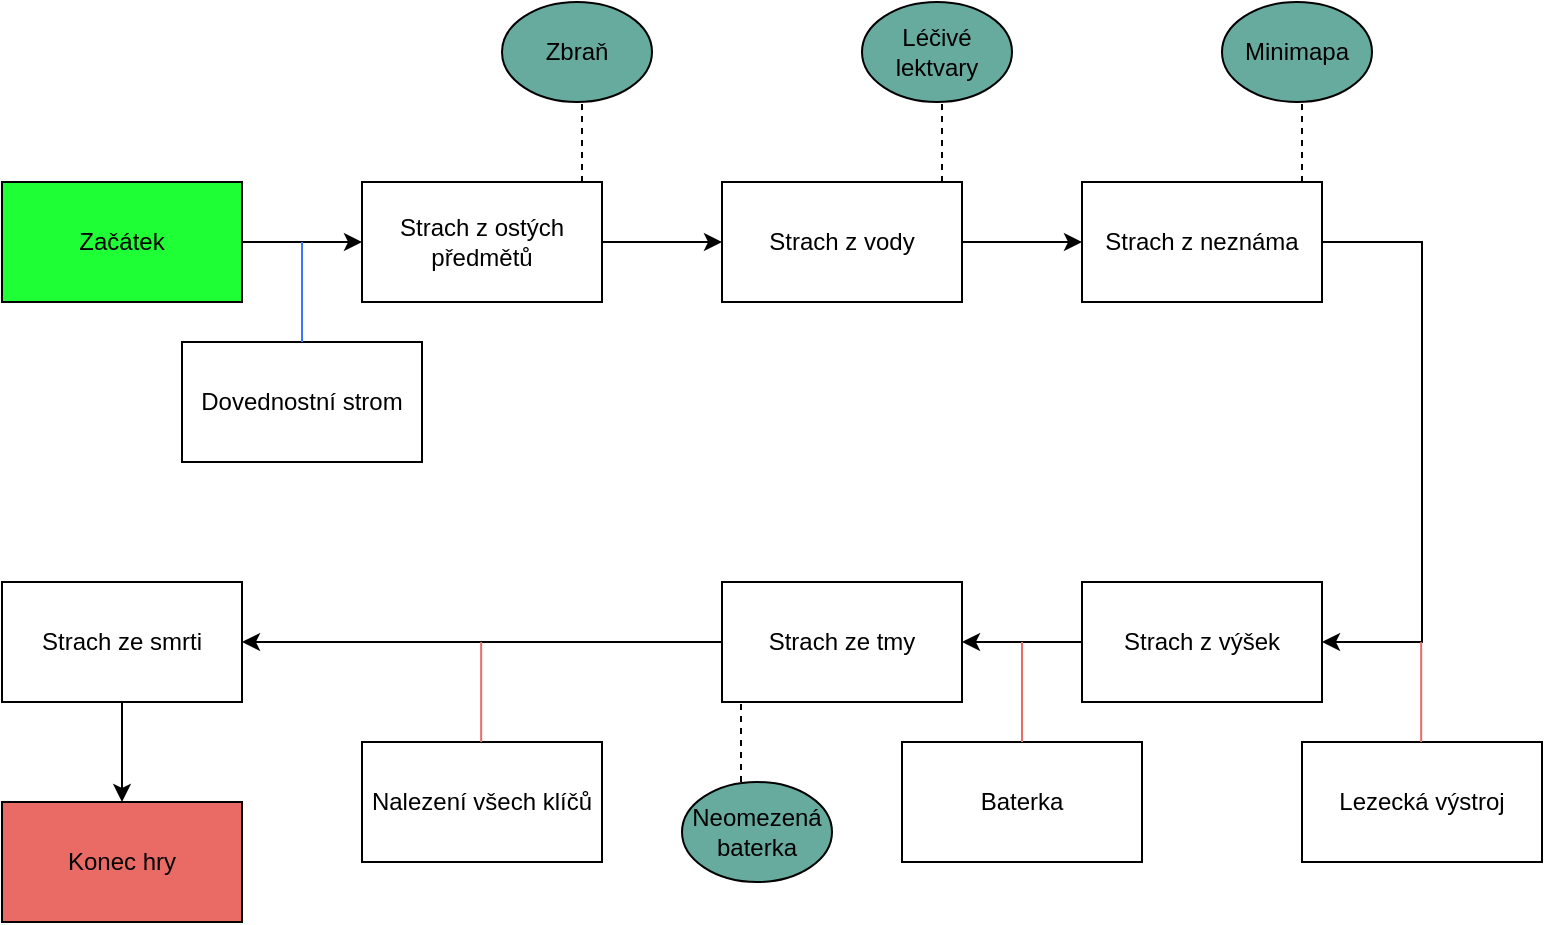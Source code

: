 <mxfile version="24.3.0" type="device">
  <diagram name="Stránka-1" id="-s6DosutYE1UU4AewkNs">
    <mxGraphModel dx="1477" dy="637" grid="1" gridSize="10" guides="1" tooltips="1" connect="1" arrows="1" fold="1" page="1" pageScale="1" pageWidth="850" pageHeight="1100" math="0" shadow="0">
      <root>
        <mxCell id="0" />
        <mxCell id="1" parent="0" />
        <mxCell id="h1eO43PL513JnB3j7huu-3" style="edgeStyle=orthogonalEdgeStyle;rounded=0;orthogonalLoop=1;jettySize=auto;html=1;entryX=0;entryY=0.5;entryDx=0;entryDy=0;" parent="1" source="h1eO43PL513JnB3j7huu-1" target="h1eO43PL513JnB3j7huu-2" edge="1">
          <mxGeometry relative="1" as="geometry" />
        </mxCell>
        <mxCell id="h1eO43PL513JnB3j7huu-1" value="Začátek" style="rounded=0;whiteSpace=wrap;html=1;fillColor=#1FFF35;" parent="1" vertex="1">
          <mxGeometry x="40" y="100" width="120" height="60" as="geometry" />
        </mxCell>
        <mxCell id="h1eO43PL513JnB3j7huu-6" style="edgeStyle=orthogonalEdgeStyle;rounded=0;orthogonalLoop=1;jettySize=auto;html=1;entryX=0;entryY=0.5;entryDx=0;entryDy=0;" parent="1" source="h1eO43PL513JnB3j7huu-2" target="h1eO43PL513JnB3j7huu-4" edge="1">
          <mxGeometry relative="1" as="geometry" />
        </mxCell>
        <mxCell id="h1eO43PL513JnB3j7huu-2" value="Strach z ostých předmětů" style="rounded=0;whiteSpace=wrap;html=1;fillColor=none;" parent="1" vertex="1">
          <mxGeometry x="220" y="100" width="120" height="60" as="geometry" />
        </mxCell>
        <mxCell id="h1eO43PL513JnB3j7huu-10" style="edgeStyle=orthogonalEdgeStyle;rounded=0;orthogonalLoop=1;jettySize=auto;html=1;entryX=0;entryY=0.5;entryDx=0;entryDy=0;" parent="1" source="h1eO43PL513JnB3j7huu-4" target="h1eO43PL513JnB3j7huu-9" edge="1">
          <mxGeometry relative="1" as="geometry" />
        </mxCell>
        <mxCell id="h1eO43PL513JnB3j7huu-4" value="Strach z vody" style="rounded=0;whiteSpace=wrap;html=1;fillColor=none;" parent="1" vertex="1">
          <mxGeometry x="400" y="100" width="120" height="60" as="geometry" />
        </mxCell>
        <mxCell id="h1eO43PL513JnB3j7huu-5" value="Zbraň" style="ellipse;whiteSpace=wrap;html=1;fillColor=#67AB9F;" parent="1" vertex="1">
          <mxGeometry x="290" y="10" width="75" height="50" as="geometry" />
        </mxCell>
        <mxCell id="h1eO43PL513JnB3j7huu-8" value="" style="endArrow=none;dashed=1;html=1;rounded=0;entryX=0.5;entryY=1;entryDx=0;entryDy=0;" parent="1" edge="1">
          <mxGeometry width="50" height="50" relative="1" as="geometry">
            <mxPoint x="330" y="100" as="sourcePoint" />
            <mxPoint x="330" y="60" as="targetPoint" />
          </mxGeometry>
        </mxCell>
        <mxCell id="h1eO43PL513JnB3j7huu-15" style="edgeStyle=orthogonalEdgeStyle;rounded=0;orthogonalLoop=1;jettySize=auto;html=1;entryX=1;entryY=0.5;entryDx=0;entryDy=0;" parent="1" source="h1eO43PL513JnB3j7huu-9" target="h1eO43PL513JnB3j7huu-14" edge="1">
          <mxGeometry relative="1" as="geometry">
            <Array as="points">
              <mxPoint x="750" y="130" />
              <mxPoint x="750" y="330" />
            </Array>
          </mxGeometry>
        </mxCell>
        <mxCell id="h1eO43PL513JnB3j7huu-9" value="Strach z neznáma" style="rounded=0;whiteSpace=wrap;html=1;fillColor=none;" parent="1" vertex="1">
          <mxGeometry x="580" y="100" width="120" height="60" as="geometry" />
        </mxCell>
        <mxCell id="h1eO43PL513JnB3j7huu-11" value="Léčivé lektvary" style="ellipse;whiteSpace=wrap;html=1;fillColor=#67AB9F;" parent="1" vertex="1">
          <mxGeometry x="470" y="10" width="75" height="50" as="geometry" />
        </mxCell>
        <mxCell id="h1eO43PL513JnB3j7huu-13" value="" style="endArrow=none;dashed=1;html=1;rounded=0;entryX=0.5;entryY=1;entryDx=0;entryDy=0;" parent="1" edge="1">
          <mxGeometry width="50" height="50" relative="1" as="geometry">
            <mxPoint x="510" y="100" as="sourcePoint" />
            <mxPoint x="510" y="60" as="targetPoint" />
          </mxGeometry>
        </mxCell>
        <mxCell id="h1eO43PL513JnB3j7huu-23" style="edgeStyle=orthogonalEdgeStyle;rounded=0;orthogonalLoop=1;jettySize=auto;html=1;entryX=1;entryY=0.5;entryDx=0;entryDy=0;" parent="1" source="h1eO43PL513JnB3j7huu-14" target="h1eO43PL513JnB3j7huu-22" edge="1">
          <mxGeometry relative="1" as="geometry" />
        </mxCell>
        <mxCell id="h1eO43PL513JnB3j7huu-14" value="Strach z výšek" style="rounded=0;whiteSpace=wrap;html=1;fillColor=none;" parent="1" vertex="1">
          <mxGeometry x="580" y="300" width="120" height="60" as="geometry" />
        </mxCell>
        <mxCell id="h1eO43PL513JnB3j7huu-16" value="Minimapa" style="ellipse;whiteSpace=wrap;html=1;fillColor=#67AB9F;" parent="1" vertex="1">
          <mxGeometry x="650" y="10" width="75" height="50" as="geometry" />
        </mxCell>
        <mxCell id="h1eO43PL513JnB3j7huu-17" value="" style="endArrow=none;dashed=1;html=1;rounded=0;" parent="1" edge="1">
          <mxGeometry width="50" height="50" relative="1" as="geometry">
            <mxPoint x="690" y="100" as="sourcePoint" />
            <mxPoint x="690" y="60" as="targetPoint" />
          </mxGeometry>
        </mxCell>
        <mxCell id="h1eO43PL513JnB3j7huu-19" value="Dovednostní strom" style="rounded=0;whiteSpace=wrap;html=1;fillColor=none;" parent="1" vertex="1">
          <mxGeometry x="130" y="180" width="120" height="60" as="geometry" />
        </mxCell>
        <mxCell id="h1eO43PL513JnB3j7huu-21" value="Lezecká výstroj" style="rounded=0;whiteSpace=wrap;html=1;fillColor=none;" parent="1" vertex="1">
          <mxGeometry x="690" y="380" width="120" height="60" as="geometry" />
        </mxCell>
        <mxCell id="h1eO43PL513JnB3j7huu-39" style="edgeStyle=orthogonalEdgeStyle;rounded=0;orthogonalLoop=1;jettySize=auto;html=1;entryX=1;entryY=0.5;entryDx=0;entryDy=0;" parent="1" source="h1eO43PL513JnB3j7huu-22" target="h1eO43PL513JnB3j7huu-30" edge="1">
          <mxGeometry relative="1" as="geometry" />
        </mxCell>
        <mxCell id="h1eO43PL513JnB3j7huu-22" value="Strach ze tmy" style="rounded=0;whiteSpace=wrap;html=1;fillColor=none;" parent="1" vertex="1">
          <mxGeometry x="400" y="300" width="120" height="60" as="geometry" />
        </mxCell>
        <mxCell id="h1eO43PL513JnB3j7huu-24" value="Baterka" style="rounded=0;whiteSpace=wrap;html=1;fillColor=none;" parent="1" vertex="1">
          <mxGeometry x="490" y="380" width="120" height="60" as="geometry" />
        </mxCell>
        <mxCell id="h1eO43PL513JnB3j7huu-26" value="Neomezená&lt;div&gt;baterka&lt;/div&gt;" style="ellipse;whiteSpace=wrap;html=1;fillColor=#67AB9F;" parent="1" vertex="1">
          <mxGeometry x="380" y="400" width="75" height="50" as="geometry" />
        </mxCell>
        <mxCell id="h1eO43PL513JnB3j7huu-27" value="" style="endArrow=none;dashed=1;html=1;rounded=0;entryX=0.5;entryY=1;entryDx=0;entryDy=0;" parent="1" edge="1">
          <mxGeometry width="50" height="50" relative="1" as="geometry">
            <mxPoint x="409.5" y="400" as="sourcePoint" />
            <mxPoint x="409.5" y="360" as="targetPoint" />
          </mxGeometry>
        </mxCell>
        <mxCell id="h1eO43PL513JnB3j7huu-28" value="Nalezení všech klíčů" style="rounded=0;whiteSpace=wrap;html=1;fillColor=none;" parent="1" vertex="1">
          <mxGeometry x="220" y="380" width="120" height="60" as="geometry" />
        </mxCell>
        <mxCell id="h1eO43PL513JnB3j7huu-33" style="edgeStyle=orthogonalEdgeStyle;rounded=0;orthogonalLoop=1;jettySize=auto;html=1;entryX=0.5;entryY=0;entryDx=0;entryDy=0;" parent="1" source="h1eO43PL513JnB3j7huu-30" target="h1eO43PL513JnB3j7huu-32" edge="1">
          <mxGeometry relative="1" as="geometry" />
        </mxCell>
        <mxCell id="h1eO43PL513JnB3j7huu-30" value="Strach ze smrti" style="rounded=0;whiteSpace=wrap;html=1;fillColor=none;" parent="1" vertex="1">
          <mxGeometry x="40" y="300" width="120" height="60" as="geometry" />
        </mxCell>
        <mxCell id="h1eO43PL513JnB3j7huu-32" value="Konec hry" style="rounded=0;whiteSpace=wrap;html=1;fillColor=#EA6B66;" parent="1" vertex="1">
          <mxGeometry x="40" y="410" width="120" height="60" as="geometry" />
        </mxCell>
        <mxCell id="h1eO43PL513JnB3j7huu-35" value="" style="endArrow=none;html=1;rounded=0;exitX=0.5;exitY=0;exitDx=0;exitDy=0;strokeColor=#3679FF;" parent="1" source="h1eO43PL513JnB3j7huu-19" edge="1">
          <mxGeometry width="50" height="50" relative="1" as="geometry">
            <mxPoint x="410" y="230" as="sourcePoint" />
            <mxPoint x="190" y="130" as="targetPoint" />
          </mxGeometry>
        </mxCell>
        <mxCell id="h1eO43PL513JnB3j7huu-37" value="" style="endArrow=none;html=1;rounded=0;entryX=0.5;entryY=0;entryDx=0;entryDy=0;strokeColor=#EA6B66;" parent="1" target="h1eO43PL513JnB3j7huu-24" edge="1">
          <mxGeometry width="50" height="50" relative="1" as="geometry">
            <mxPoint x="550" y="330" as="sourcePoint" />
            <mxPoint x="510" y="240" as="targetPoint" />
          </mxGeometry>
        </mxCell>
        <mxCell id="h1eO43PL513JnB3j7huu-38" value="" style="endArrow=none;html=1;rounded=0;entryX=0.5;entryY=0;entryDx=0;entryDy=0;strokeColor=#EA6B66;" parent="1" edge="1">
          <mxGeometry width="50" height="50" relative="1" as="geometry">
            <mxPoint x="749.58" y="330" as="sourcePoint" />
            <mxPoint x="749.58" y="380" as="targetPoint" />
          </mxGeometry>
        </mxCell>
        <mxCell id="h1eO43PL513JnB3j7huu-40" value="" style="endArrow=none;html=1;rounded=0;entryX=0.5;entryY=0;entryDx=0;entryDy=0;strokeColor=#EA6B66;" parent="1" edge="1">
          <mxGeometry width="50" height="50" relative="1" as="geometry">
            <mxPoint x="279.58" y="330" as="sourcePoint" />
            <mxPoint x="279.58" y="380" as="targetPoint" />
          </mxGeometry>
        </mxCell>
      </root>
    </mxGraphModel>
  </diagram>
</mxfile>
